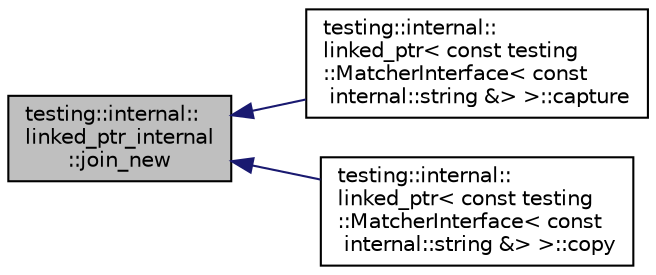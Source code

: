 digraph "testing::internal::linked_ptr_internal::join_new"
{
  edge [fontname="Helvetica",fontsize="10",labelfontname="Helvetica",labelfontsize="10"];
  node [fontname="Helvetica",fontsize="10",shape=record];
  rankdir="LR";
  Node10 [label="testing::internal::\llinked_ptr_internal\l::join_new",height=0.2,width=0.4,color="black", fillcolor="grey75", style="filled", fontcolor="black"];
  Node10 -> Node11 [dir="back",color="midnightblue",fontsize="10",style="solid",fontname="Helvetica"];
  Node11 [label="testing::internal::\llinked_ptr\< const testing\l::MatcherInterface\< const\l internal::string &\> \>::capture",height=0.2,width=0.4,color="black", fillcolor="white", style="filled",URL="$d9/df4/classtesting_1_1internal_1_1linked__ptr.html#a0b4623795339fd29bf9303f926ae2824"];
  Node10 -> Node12 [dir="back",color="midnightblue",fontsize="10",style="solid",fontname="Helvetica"];
  Node12 [label="testing::internal::\llinked_ptr\< const testing\l::MatcherInterface\< const\l internal::string &\> \>::copy",height=0.2,width=0.4,color="black", fillcolor="white", style="filled",URL="$d9/df4/classtesting_1_1internal_1_1linked__ptr.html#aea2859970b65708fc4f7c8c4cbc7928a"];
}
